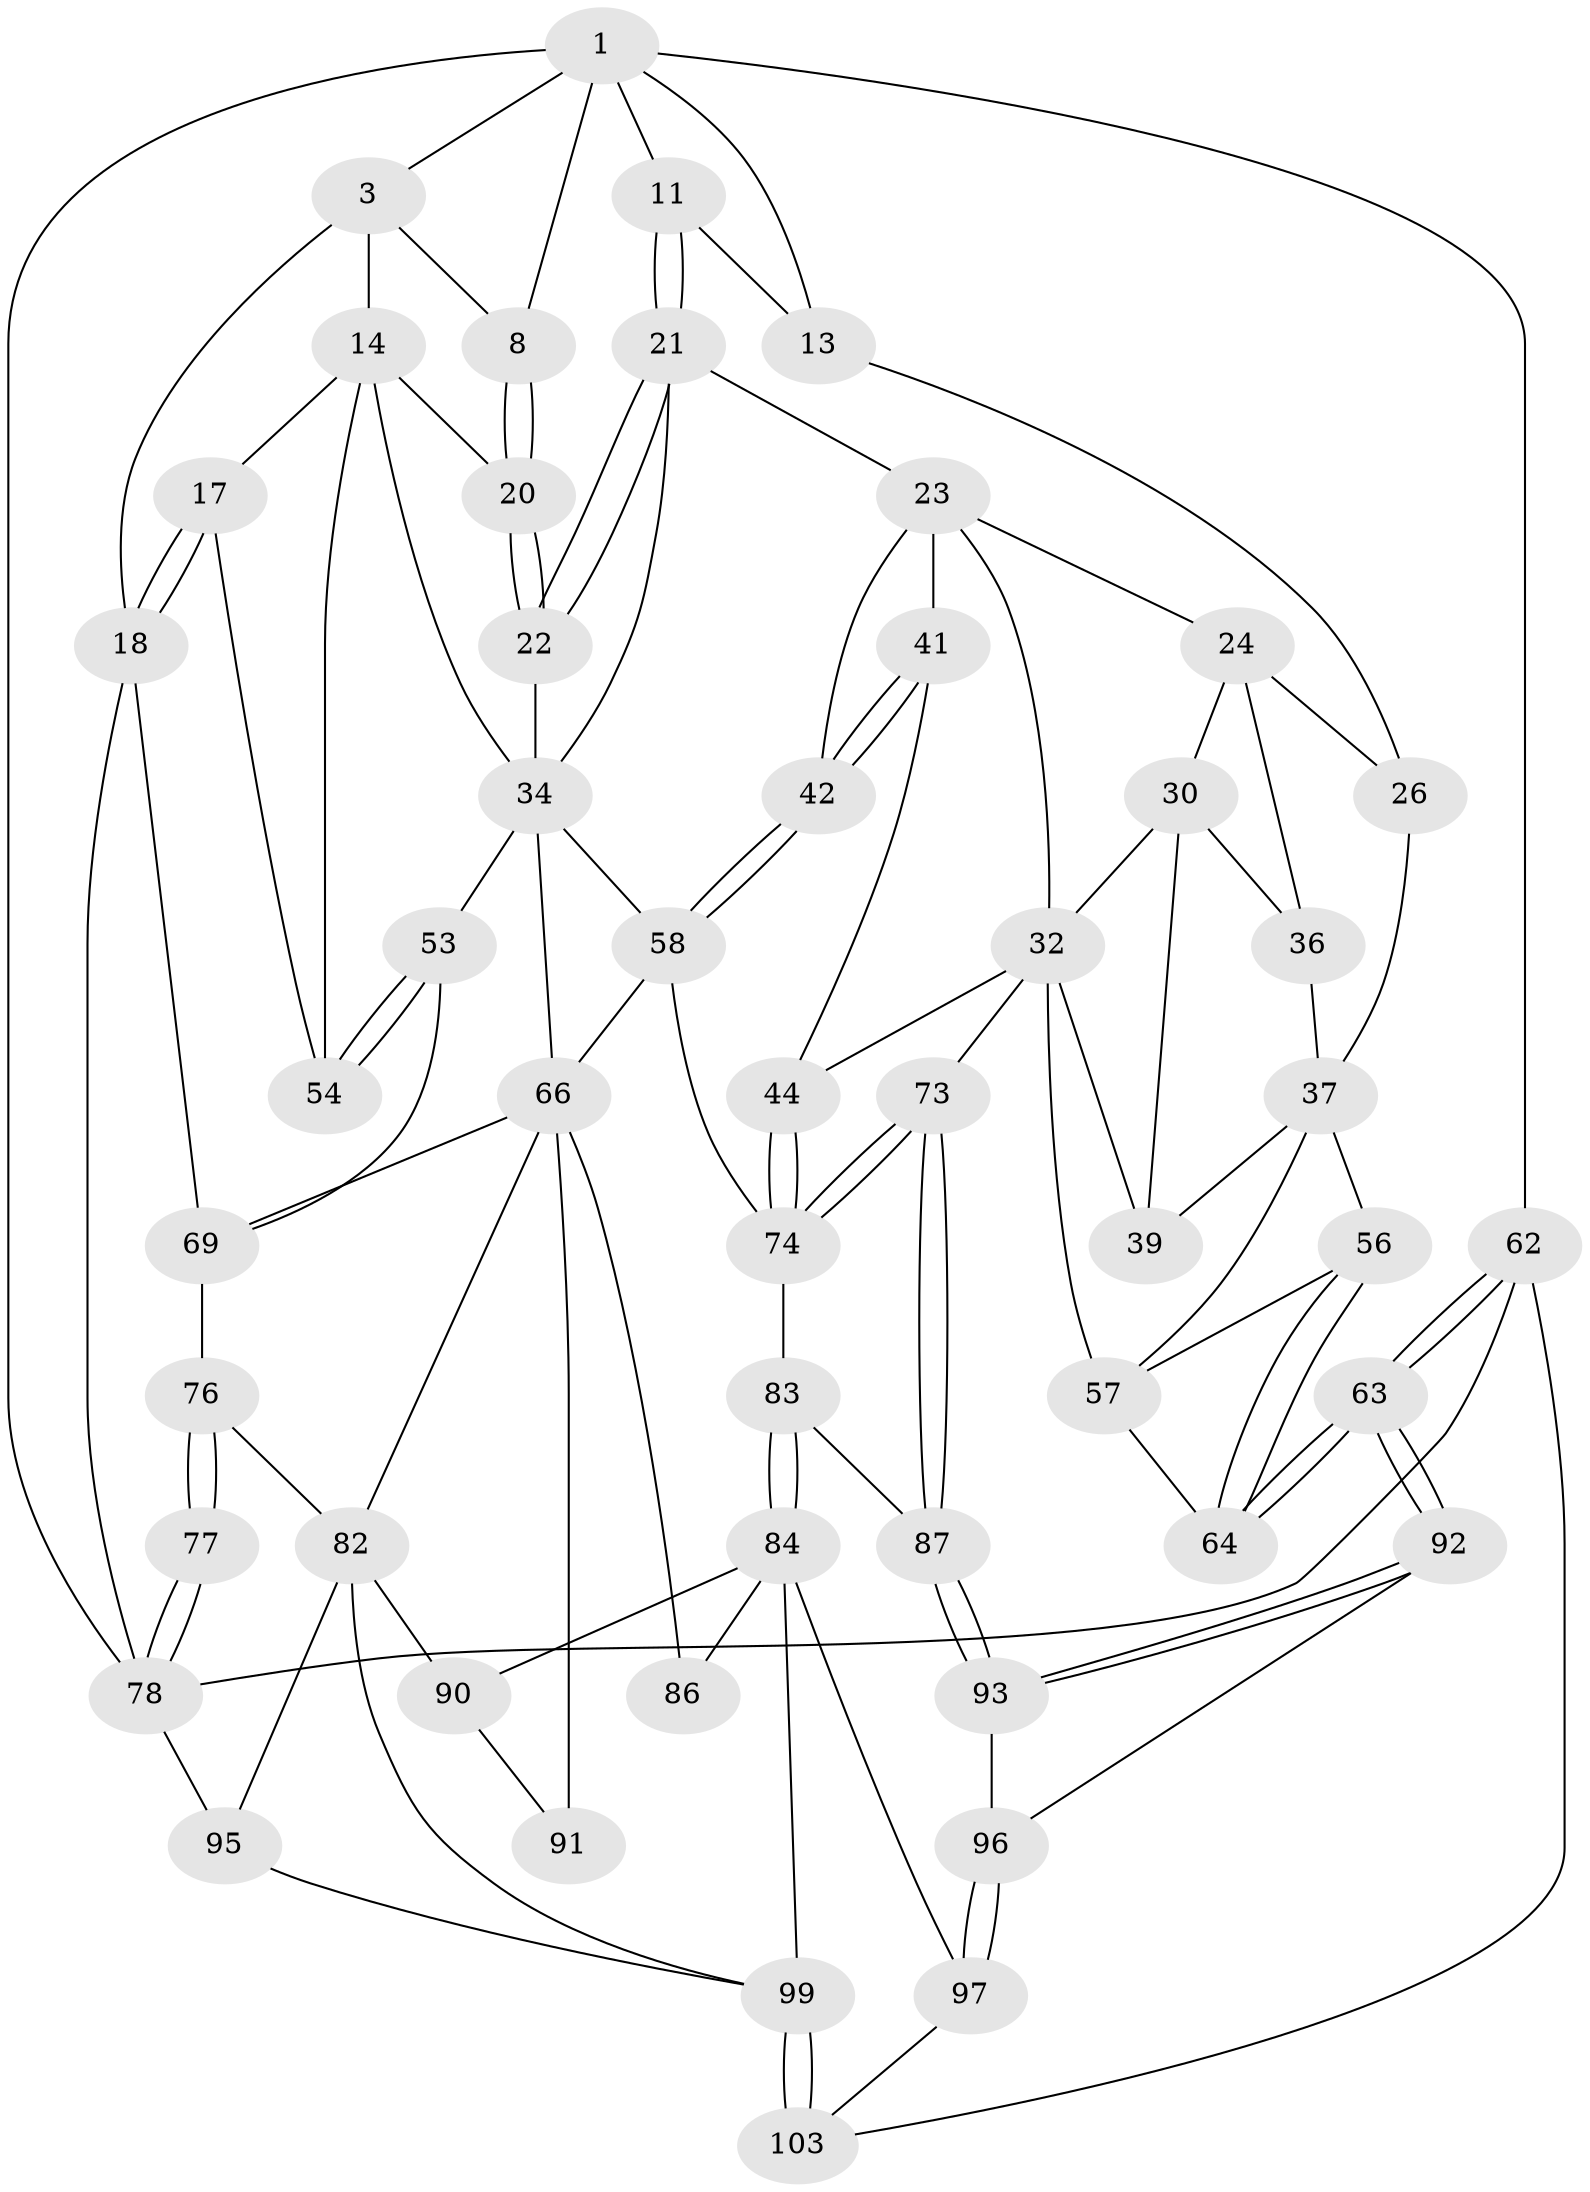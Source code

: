 // original degree distribution, {3: 0.028846153846153848, 6: 0.25961538461538464, 5: 0.4519230769230769, 4: 0.25961538461538464}
// Generated by graph-tools (version 1.1) at 2025/21/03/04/25 18:21:10]
// undirected, 52 vertices, 116 edges
graph export_dot {
graph [start="1"]
  node [color=gray90,style=filled];
  1 [pos="+0.31608049470637767+0",super="+6+2"];
  3 [pos="+0+0.35636486792964034",super="+4"];
  8 [pos="+0.4148113081047498+0.24106962398914641"];
  11 [pos="+0.6407911550630659+0.12069736342384928",super="+12"];
  13 [pos="+1+0"];
  14 [pos="+0.26174261833999596+0.18905983912902452",super="+15"];
  17 [pos="+0.1309285729697603+0.39841965184455996",super="+47"];
  18 [pos="+0.08526844902380477+0.40015202439178515",super="+19"];
  20 [pos="+0.4175142285730844+0.2517360848183802"];
  21 [pos="+0.5902950402577697+0.29219302440633704",super="+29"];
  22 [pos="+0.4204632457971625+0.25853540268040304"];
  23 [pos="+0.7898828168501698+0.22481637844257113",super="+27"];
  24 [pos="+0.8408534893062719+0.24039718698019713",super="+25"];
  26 [pos="+1+0"];
  30 [pos="+0.859606476951051+0.3141469984141927",super="+31"];
  32 [pos="+0.8361111127105121+0.3518890325662121",super="+43"];
  34 [pos="+0.38085701058701227+0.3225541048936431",super="+40"];
  36 [pos="+0.9933118371991555+0.28113315084717294"];
  37 [pos="+0.9229980539090646+0.382751934649191",super="+38+52"];
  39 [pos="+0.8904644888556944+0.3903629632170971"];
  41 [pos="+0.6919882318991587+0.4262788146691349"];
  42 [pos="+0.6558925794042209+0.42218198499801324"];
  44 [pos="+0.7337811373927563+0.44944604752187806"];
  53 [pos="+0.3200207584959101+0.4997397009391937",super="+65"];
  54 [pos="+0.3009636135524951+0.44302738520875445",super="+55"];
  56 [pos="+1+0.44304730962127825"];
  57 [pos="+0.9473325514040211+0.42697478132805655",super="+60"];
  58 [pos="+0.6078632150352897+0.5100826657273136",super="+59"];
  62 [pos="+1+1"];
  63 [pos="+1+0.90956138701579"];
  64 [pos="+1+0.6851314691937298"];
  66 [pos="+0.4279691238962289+0.564323772794502",super="+70+67"];
  69 [pos="+0.29207336378319865+0.5423200607223193",super="+71"];
  73 [pos="+0.8322274319568895+0.6328717706779019"];
  74 [pos="+0.7482761035170203+0.5551496088304446",super="+75"];
  76 [pos="+0.18219155993551817+0.5681187471833251",super="+79"];
  77 [pos="+0.10418562604809273+0.6202339916609323"];
  78 [pos="+0+0.5149865079208094",super="+89"];
  82 [pos="+0.26915168630427677+0.8397356178368747",super="+94"];
  83 [pos="+0.6987827528923833+0.7093810482285728"];
  84 [pos="+0.6548162423857224+0.7362120792521494",super="+98+85"];
  86 [pos="+0.5345854162491561+0.6432315812829563"];
  87 [pos="+0.7656497072219394+0.7075162748035715"];
  90 [pos="+0.4359097160882975+0.7827545115029113"];
  91 [pos="+0.435251900552986+0.7827860249388617"];
  92 [pos="+1+0.8719095602600673"];
  93 [pos="+0.7753866889106857+0.7236558915399814"];
  95 [pos="+0.08221566943485975+1"];
  96 [pos="+0.7913927890884055+0.9131848430802764"];
  97 [pos="+0.7047869057690384+0.9999823756114838"];
  99 [pos="+0.5970741999542831+0.8901484543940509",super="+100"];
  103 [pos="+0.23530806340653254+1",super="+104"];
  1 -- 8;
  1 -- 11;
  1 -- 3;
  1 -- 78;
  1 -- 13;
  1 -- 62;
  3 -- 8;
  3 -- 14 [weight=2];
  3 -- 18;
  8 -- 20;
  8 -- 20;
  11 -- 21;
  11 -- 21;
  11 -- 13;
  13 -- 26;
  14 -- 17 [weight=2];
  14 -- 34 [weight=2];
  14 -- 20;
  14 -- 54;
  17 -- 18;
  17 -- 18;
  17 -- 54;
  18 -- 69;
  18 -- 78;
  20 -- 22;
  20 -- 22;
  21 -- 22;
  21 -- 22;
  21 -- 23;
  21 -- 34;
  22 -- 34;
  23 -- 24;
  23 -- 32;
  23 -- 41;
  23 -- 42;
  24 -- 30;
  24 -- 26;
  24 -- 36;
  26 -- 37;
  30 -- 36;
  30 -- 32;
  30 -- 39;
  32 -- 39;
  32 -- 73;
  32 -- 44;
  32 -- 57;
  34 -- 66;
  34 -- 53;
  34 -- 58;
  36 -- 37;
  37 -- 57;
  37 -- 39;
  37 -- 56;
  41 -- 42;
  41 -- 42;
  41 -- 44;
  42 -- 58;
  42 -- 58;
  44 -- 74;
  44 -- 74;
  53 -- 54 [weight=2];
  53 -- 54;
  53 -- 69;
  56 -- 57;
  56 -- 64;
  56 -- 64;
  57 -- 64;
  58 -- 74;
  58 -- 66;
  62 -- 63;
  62 -- 63;
  62 -- 78;
  62 -- 103;
  63 -- 64;
  63 -- 64;
  63 -- 92;
  63 -- 92;
  66 -- 86 [weight=2];
  66 -- 82;
  66 -- 69;
  66 -- 91 [weight=2];
  69 -- 76 [weight=2];
  73 -- 74;
  73 -- 74;
  73 -- 87;
  73 -- 87;
  74 -- 83;
  76 -- 77 [weight=2];
  76 -- 77;
  76 -- 82;
  77 -- 78;
  77 -- 78;
  78 -- 95;
  82 -- 99;
  82 -- 90;
  82 -- 95;
  83 -- 84;
  83 -- 84;
  83 -- 87;
  84 -- 97;
  84 -- 99;
  84 -- 90;
  84 -- 86;
  87 -- 93;
  87 -- 93;
  90 -- 91;
  92 -- 93;
  92 -- 93;
  92 -- 96;
  93 -- 96;
  95 -- 99;
  96 -- 97;
  96 -- 97;
  97 -- 103;
  99 -- 103 [weight=2];
  99 -- 103;
}
